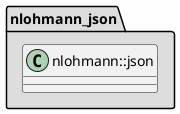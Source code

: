 
@startuml

skinparam backgroundColor #FEFEFE
skinparam wrapWidth 600
package "nlohmann_json" #DDDDDD
{

class "nlohmann::json"
{
}

}

@enduml